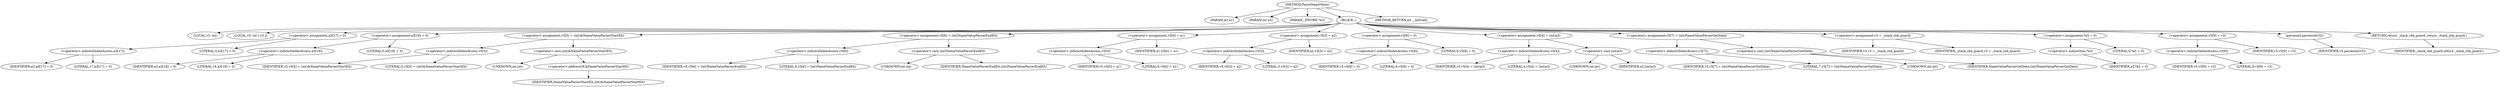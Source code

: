 digraph ParseNameValue {  
"1000103" [label = "(METHOD,ParseNameValue)" ]
"1000104" [label = "(PARAM,int a1)" ]
"1000105" [label = "(PARAM,int a2)" ]
"1000106" [label = "(PARAM,_DWORD *a3)" ]
"1000107" [label = "(BLOCK,,)" ]
"1000108" [label = "(LOCAL,v3: int)" ]
"1000109" [label = "(LOCAL,v5: int [ 10 ])" ]
"1000110" [label = "(<operator>.assignment,a3[17] = 0)" ]
"1000111" [label = "(<operator>.indirectIndexAccess,a3[17])" ]
"1000112" [label = "(IDENTIFIER,a3,a3[17] = 0)" ]
"1000113" [label = "(LITERAL,17,a3[17] = 0)" ]
"1000114" [label = "(LITERAL,0,a3[17] = 0)" ]
"1000115" [label = "(<operator>.assignment,a3[18] = 0)" ]
"1000116" [label = "(<operator>.indirectIndexAccess,a3[18])" ]
"1000117" [label = "(IDENTIFIER,a3,a3[18] = 0)" ]
"1000118" [label = "(LITERAL,18,a3[18] = 0)" ]
"1000119" [label = "(LITERAL,0,a3[18] = 0)" ]
"1000120" [label = "(<operator>.assignment,v5[5] = (int)&NameValueParserStartElt)" ]
"1000121" [label = "(<operator>.indirectIndexAccess,v5[5])" ]
"1000122" [label = "(IDENTIFIER,v5,v5[5] = (int)&NameValueParserStartElt)" ]
"1000123" [label = "(LITERAL,5,v5[5] = (int)&NameValueParserStartElt)" ]
"1000124" [label = "(<operator>.cast,(int)&NameValueParserStartElt)" ]
"1000125" [label = "(UNKNOWN,int,int)" ]
"1000126" [label = "(<operator>.addressOf,&NameValueParserStartElt)" ]
"1000127" [label = "(IDENTIFIER,NameValueParserStartElt,(int)&NameValueParserStartElt)" ]
"1000128" [label = "(<operator>.assignment,v5[6] = (int)NameValueParserEndElt)" ]
"1000129" [label = "(<operator>.indirectIndexAccess,v5[6])" ]
"1000130" [label = "(IDENTIFIER,v5,v5[6] = (int)NameValueParserEndElt)" ]
"1000131" [label = "(LITERAL,6,v5[6] = (int)NameValueParserEndElt)" ]
"1000132" [label = "(<operator>.cast,(int)NameValueParserEndElt)" ]
"1000133" [label = "(UNKNOWN,int,int)" ]
"1000134" [label = "(IDENTIFIER,NameValueParserEndElt,(int)NameValueParserEndElt)" ]
"1000135" [label = "(<operator>.assignment,v5[0] = a1)" ]
"1000136" [label = "(<operator>.indirectIndexAccess,v5[0])" ]
"1000137" [label = "(IDENTIFIER,v5,v5[0] = a1)" ]
"1000138" [label = "(LITERAL,0,v5[0] = a1)" ]
"1000139" [label = "(IDENTIFIER,a1,v5[0] = a1)" ]
"1000140" [label = "(<operator>.assignment,v5[3] = a2)" ]
"1000141" [label = "(<operator>.indirectIndexAccess,v5[3])" ]
"1000142" [label = "(IDENTIFIER,v5,v5[3] = a2)" ]
"1000143" [label = "(LITERAL,3,v5[3] = a2)" ]
"1000144" [label = "(IDENTIFIER,a2,v5[3] = a2)" ]
"1000145" [label = "(<operator>.assignment,v5[8] = 0)" ]
"1000146" [label = "(<operator>.indirectIndexAccess,v5[8])" ]
"1000147" [label = "(IDENTIFIER,v5,v5[8] = 0)" ]
"1000148" [label = "(LITERAL,8,v5[8] = 0)" ]
"1000149" [label = "(LITERAL,0,v5[8] = 0)" ]
"1000150" [label = "(<operator>.assignment,v5[4] = (int)a3)" ]
"1000151" [label = "(<operator>.indirectIndexAccess,v5[4])" ]
"1000152" [label = "(IDENTIFIER,v5,v5[4] = (int)a3)" ]
"1000153" [label = "(LITERAL,4,v5[4] = (int)a3)" ]
"1000154" [label = "(<operator>.cast,(int)a3)" ]
"1000155" [label = "(UNKNOWN,int,int)" ]
"1000156" [label = "(IDENTIFIER,a3,(int)a3)" ]
"1000157" [label = "(<operator>.assignment,v5[7] = (int)NameValueParserGetData)" ]
"1000158" [label = "(<operator>.indirectIndexAccess,v5[7])" ]
"1000159" [label = "(IDENTIFIER,v5,v5[7] = (int)NameValueParserGetData)" ]
"1000160" [label = "(LITERAL,7,v5[7] = (int)NameValueParserGetData)" ]
"1000161" [label = "(<operator>.cast,(int)NameValueParserGetData)" ]
"1000162" [label = "(UNKNOWN,int,int)" ]
"1000163" [label = "(IDENTIFIER,NameValueParserGetData,(int)NameValueParserGetData)" ]
"1000164" [label = "(<operator>.assignment,v3 = _stack_chk_guard)" ]
"1000165" [label = "(IDENTIFIER,v3,v3 = _stack_chk_guard)" ]
"1000166" [label = "(IDENTIFIER,_stack_chk_guard,v3 = _stack_chk_guard)" ]
"1000167" [label = "(<operator>.assignment,*a3 = 0)" ]
"1000168" [label = "(<operator>.indirection,*a3)" ]
"1000169" [label = "(IDENTIFIER,a3,*a3 = 0)" ]
"1000170" [label = "(LITERAL,0,*a3 = 0)" ]
"1000171" [label = "(<operator>.assignment,v5[9] = v3)" ]
"1000172" [label = "(<operator>.indirectIndexAccess,v5[9])" ]
"1000173" [label = "(IDENTIFIER,v5,v5[9] = v3)" ]
"1000174" [label = "(LITERAL,9,v5[9] = v3)" ]
"1000175" [label = "(IDENTIFIER,v3,v5[9] = v3)" ]
"1000176" [label = "(parsexml,parsexml(v5))" ]
"1000177" [label = "(IDENTIFIER,v5,parsexml(v5))" ]
"1000178" [label = "(RETURN,return _stack_chk_guard;,return _stack_chk_guard;)" ]
"1000179" [label = "(IDENTIFIER,_stack_chk_guard,return _stack_chk_guard;)" ]
"1000180" [label = "(METHOD_RETURN,int __fastcall)" ]
  "1000103" -> "1000104" 
  "1000103" -> "1000105" 
  "1000103" -> "1000106" 
  "1000103" -> "1000107" 
  "1000103" -> "1000180" 
  "1000107" -> "1000108" 
  "1000107" -> "1000109" 
  "1000107" -> "1000110" 
  "1000107" -> "1000115" 
  "1000107" -> "1000120" 
  "1000107" -> "1000128" 
  "1000107" -> "1000135" 
  "1000107" -> "1000140" 
  "1000107" -> "1000145" 
  "1000107" -> "1000150" 
  "1000107" -> "1000157" 
  "1000107" -> "1000164" 
  "1000107" -> "1000167" 
  "1000107" -> "1000171" 
  "1000107" -> "1000176" 
  "1000107" -> "1000178" 
  "1000110" -> "1000111" 
  "1000110" -> "1000114" 
  "1000111" -> "1000112" 
  "1000111" -> "1000113" 
  "1000115" -> "1000116" 
  "1000115" -> "1000119" 
  "1000116" -> "1000117" 
  "1000116" -> "1000118" 
  "1000120" -> "1000121" 
  "1000120" -> "1000124" 
  "1000121" -> "1000122" 
  "1000121" -> "1000123" 
  "1000124" -> "1000125" 
  "1000124" -> "1000126" 
  "1000126" -> "1000127" 
  "1000128" -> "1000129" 
  "1000128" -> "1000132" 
  "1000129" -> "1000130" 
  "1000129" -> "1000131" 
  "1000132" -> "1000133" 
  "1000132" -> "1000134" 
  "1000135" -> "1000136" 
  "1000135" -> "1000139" 
  "1000136" -> "1000137" 
  "1000136" -> "1000138" 
  "1000140" -> "1000141" 
  "1000140" -> "1000144" 
  "1000141" -> "1000142" 
  "1000141" -> "1000143" 
  "1000145" -> "1000146" 
  "1000145" -> "1000149" 
  "1000146" -> "1000147" 
  "1000146" -> "1000148" 
  "1000150" -> "1000151" 
  "1000150" -> "1000154" 
  "1000151" -> "1000152" 
  "1000151" -> "1000153" 
  "1000154" -> "1000155" 
  "1000154" -> "1000156" 
  "1000157" -> "1000158" 
  "1000157" -> "1000161" 
  "1000158" -> "1000159" 
  "1000158" -> "1000160" 
  "1000161" -> "1000162" 
  "1000161" -> "1000163" 
  "1000164" -> "1000165" 
  "1000164" -> "1000166" 
  "1000167" -> "1000168" 
  "1000167" -> "1000170" 
  "1000168" -> "1000169" 
  "1000171" -> "1000172" 
  "1000171" -> "1000175" 
  "1000172" -> "1000173" 
  "1000172" -> "1000174" 
  "1000176" -> "1000177" 
  "1000178" -> "1000179" 
}
